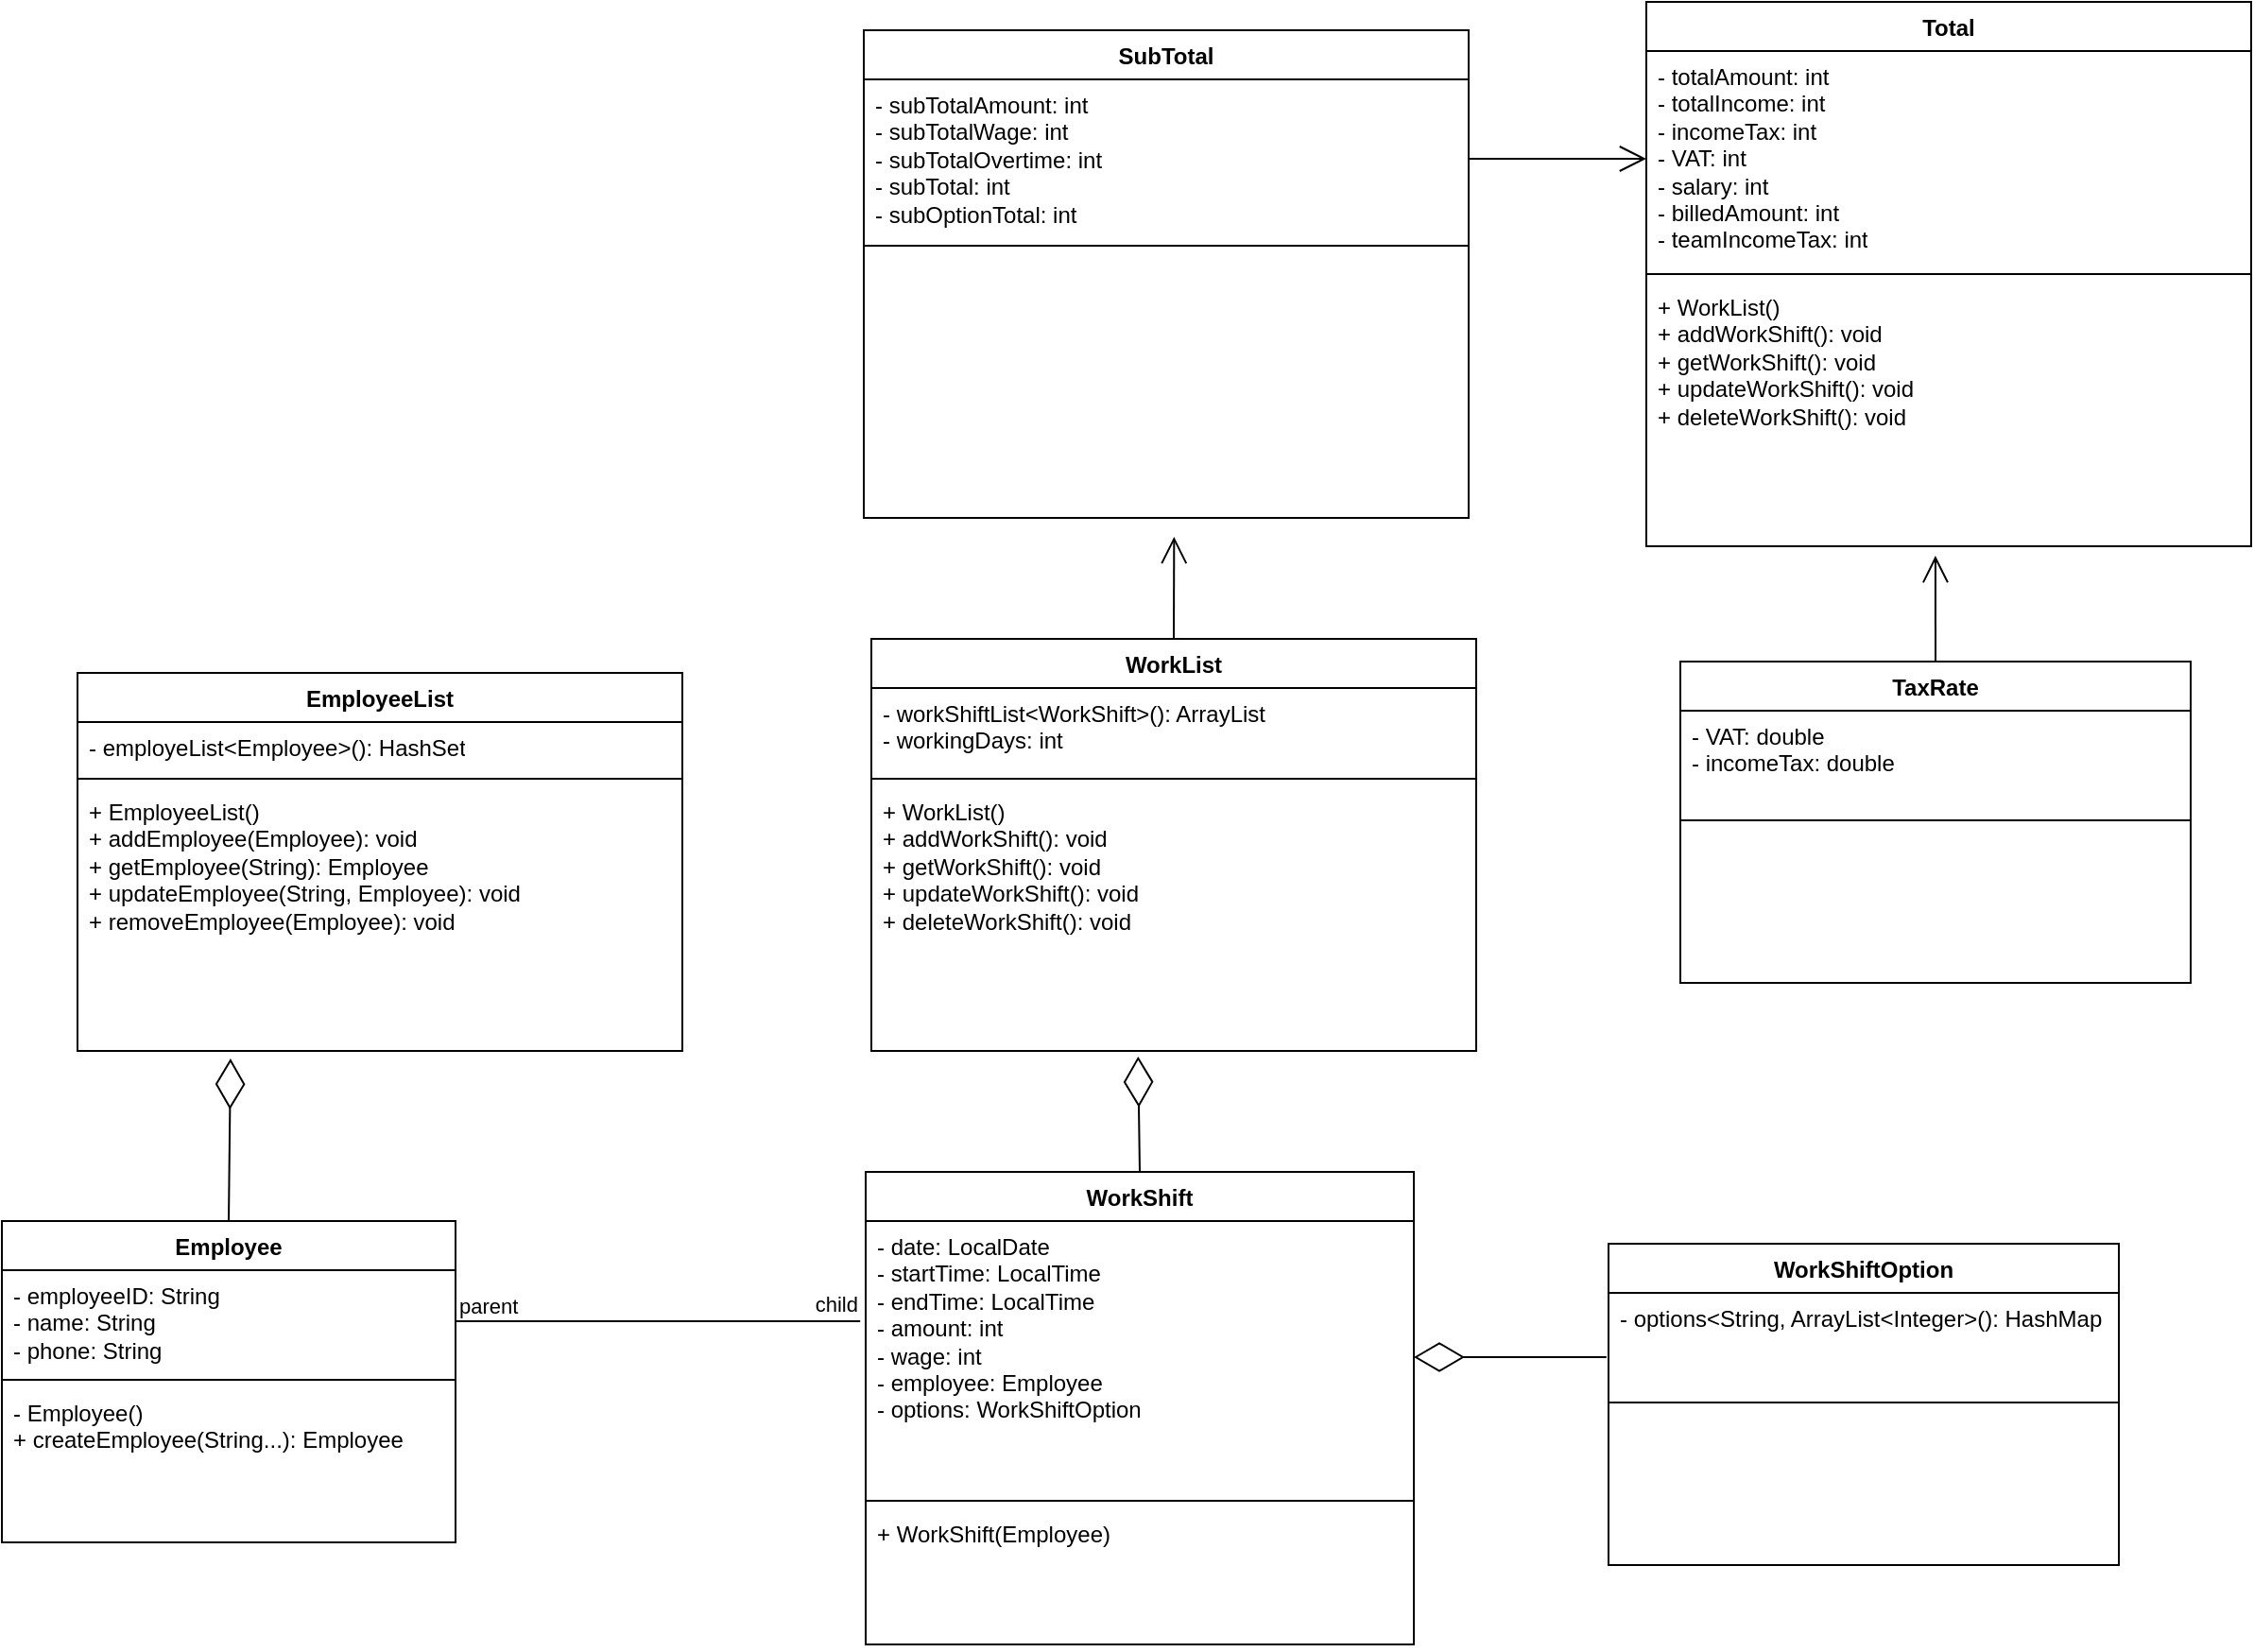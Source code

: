 <mxfile version="23.1.5" type="device">
  <diagram name="페이지-1" id="zpjcK3gLOIPXgqY-clQR">
    <mxGraphModel dx="800" dy="823" grid="1" gridSize="10" guides="1" tooltips="1" connect="1" arrows="1" fold="1" page="1" pageScale="1" pageWidth="850" pageHeight="1100" math="0" shadow="0">
      <root>
        <mxCell id="0" />
        <mxCell id="1" parent="0" />
        <mxCell id="_M7pWx5cGkFJa6dH3uoc-3" value="EmployeeList" style="swimlane;fontStyle=1;align=center;verticalAlign=top;childLayout=stackLayout;horizontal=1;startSize=26;horizontalStack=0;resizeParent=1;resizeParentMax=0;resizeLast=0;collapsible=1;marginBottom=0;whiteSpace=wrap;html=1;" vertex="1" parent="1">
          <mxGeometry x="100" y="410" width="320" height="200" as="geometry" />
        </mxCell>
        <mxCell id="_M7pWx5cGkFJa6dH3uoc-4" value="- employeList&amp;lt;Employee&amp;gt;(): HashSet" style="text;strokeColor=none;fillColor=none;align=left;verticalAlign=top;spacingLeft=4;spacingRight=4;overflow=hidden;rotatable=0;points=[[0,0.5],[1,0.5]];portConstraint=eastwest;whiteSpace=wrap;html=1;" vertex="1" parent="_M7pWx5cGkFJa6dH3uoc-3">
          <mxGeometry y="26" width="320" height="26" as="geometry" />
        </mxCell>
        <mxCell id="_M7pWx5cGkFJa6dH3uoc-5" value="" style="line;strokeWidth=1;fillColor=none;align=left;verticalAlign=middle;spacingTop=-1;spacingLeft=3;spacingRight=3;rotatable=0;labelPosition=right;points=[];portConstraint=eastwest;strokeColor=inherit;" vertex="1" parent="_M7pWx5cGkFJa6dH3uoc-3">
          <mxGeometry y="52" width="320" height="8" as="geometry" />
        </mxCell>
        <mxCell id="_M7pWx5cGkFJa6dH3uoc-6" value="+ EmployeeList()&lt;br&gt;+ addEmployee(Employee): void&lt;br&gt;+ getEmployee(String): Employee&lt;br&gt;+ updateEmployee(String, Employee): void&lt;br&gt;+ removeEmployee(Employee): void" style="text;strokeColor=none;fillColor=none;align=left;verticalAlign=top;spacingLeft=4;spacingRight=4;overflow=hidden;rotatable=0;points=[[0,0.5],[1,0.5]];portConstraint=eastwest;whiteSpace=wrap;html=1;" vertex="1" parent="_M7pWx5cGkFJa6dH3uoc-3">
          <mxGeometry y="60" width="320" height="140" as="geometry" />
        </mxCell>
        <mxCell id="_M7pWx5cGkFJa6dH3uoc-7" value="Employee" style="swimlane;fontStyle=1;align=center;verticalAlign=top;childLayout=stackLayout;horizontal=1;startSize=26;horizontalStack=0;resizeParent=1;resizeParentMax=0;resizeLast=0;collapsible=1;marginBottom=0;whiteSpace=wrap;html=1;" vertex="1" parent="1">
          <mxGeometry x="60" y="700" width="240" height="170" as="geometry" />
        </mxCell>
        <mxCell id="_M7pWx5cGkFJa6dH3uoc-8" value="- employeeID: String&lt;br&gt;- name: String&lt;br&gt;- phone: String" style="text;strokeColor=none;fillColor=none;align=left;verticalAlign=top;spacingLeft=4;spacingRight=4;overflow=hidden;rotatable=0;points=[[0,0.5],[1,0.5]];portConstraint=eastwest;whiteSpace=wrap;html=1;" vertex="1" parent="_M7pWx5cGkFJa6dH3uoc-7">
          <mxGeometry y="26" width="240" height="54" as="geometry" />
        </mxCell>
        <mxCell id="_M7pWx5cGkFJa6dH3uoc-9" value="" style="line;strokeWidth=1;fillColor=none;align=left;verticalAlign=middle;spacingTop=-1;spacingLeft=3;spacingRight=3;rotatable=0;labelPosition=right;points=[];portConstraint=eastwest;strokeColor=inherit;" vertex="1" parent="_M7pWx5cGkFJa6dH3uoc-7">
          <mxGeometry y="80" width="240" height="8" as="geometry" />
        </mxCell>
        <mxCell id="_M7pWx5cGkFJa6dH3uoc-10" value="- Employee()&lt;br&gt;+ createEmployee(String...): Employee" style="text;strokeColor=none;fillColor=none;align=left;verticalAlign=top;spacingLeft=4;spacingRight=4;overflow=hidden;rotatable=0;points=[[0,0.5],[1,0.5]];portConstraint=eastwest;whiteSpace=wrap;html=1;" vertex="1" parent="_M7pWx5cGkFJa6dH3uoc-7">
          <mxGeometry y="88" width="240" height="82" as="geometry" />
        </mxCell>
        <mxCell id="_M7pWx5cGkFJa6dH3uoc-12" value="" style="endArrow=diamondThin;endFill=0;endSize=24;html=1;rounded=0;entryX=0.253;entryY=1.029;entryDx=0;entryDy=0;entryPerimeter=0;exitX=0.5;exitY=0;exitDx=0;exitDy=0;" edge="1" parent="1" source="_M7pWx5cGkFJa6dH3uoc-7" target="_M7pWx5cGkFJa6dH3uoc-6">
          <mxGeometry width="160" relative="1" as="geometry">
            <mxPoint x="360" y="820" as="sourcePoint" />
            <mxPoint x="520" y="820" as="targetPoint" />
          </mxGeometry>
        </mxCell>
        <mxCell id="_M7pWx5cGkFJa6dH3uoc-13" value="WorkShift" style="swimlane;fontStyle=1;align=center;verticalAlign=top;childLayout=stackLayout;horizontal=1;startSize=26;horizontalStack=0;resizeParent=1;resizeParentMax=0;resizeLast=0;collapsible=1;marginBottom=0;whiteSpace=wrap;html=1;" vertex="1" parent="1">
          <mxGeometry x="517" y="674" width="290" height="250" as="geometry" />
        </mxCell>
        <mxCell id="_M7pWx5cGkFJa6dH3uoc-14" value="- date: LocalDate&lt;br&gt;- startTime: LocalTime&lt;br&gt;- endTime: LocalTime&lt;br&gt;- amount: int&lt;br&gt;- wage: int&lt;br&gt;- employee: Employee&lt;br&gt;- options: WorkShiftOption" style="text;strokeColor=none;fillColor=none;align=left;verticalAlign=top;spacingLeft=4;spacingRight=4;overflow=hidden;rotatable=0;points=[[0,0.5],[1,0.5]];portConstraint=eastwest;whiteSpace=wrap;html=1;" vertex="1" parent="_M7pWx5cGkFJa6dH3uoc-13">
          <mxGeometry y="26" width="290" height="144" as="geometry" />
        </mxCell>
        <mxCell id="_M7pWx5cGkFJa6dH3uoc-15" value="" style="line;strokeWidth=1;fillColor=none;align=left;verticalAlign=middle;spacingTop=-1;spacingLeft=3;spacingRight=3;rotatable=0;labelPosition=right;points=[];portConstraint=eastwest;strokeColor=inherit;" vertex="1" parent="_M7pWx5cGkFJa6dH3uoc-13">
          <mxGeometry y="170" width="290" height="8" as="geometry" />
        </mxCell>
        <mxCell id="_M7pWx5cGkFJa6dH3uoc-16" value="+ WorkShift(Employee)&lt;div&gt;&lt;br/&gt;&lt;/div&gt;" style="text;strokeColor=none;fillColor=none;align=left;verticalAlign=top;spacingLeft=4;spacingRight=4;overflow=hidden;rotatable=0;points=[[0,0.5],[1,0.5]];portConstraint=eastwest;whiteSpace=wrap;html=1;" vertex="1" parent="_M7pWx5cGkFJa6dH3uoc-13">
          <mxGeometry y="178" width="290" height="72" as="geometry" />
        </mxCell>
        <mxCell id="_M7pWx5cGkFJa6dH3uoc-17" value="" style="endArrow=none;html=1;edgeStyle=orthogonalEdgeStyle;rounded=0;exitX=1;exitY=0.5;exitDx=0;exitDy=0;entryX=-0.01;entryY=0.368;entryDx=0;entryDy=0;entryPerimeter=0;" edge="1" parent="1" source="_M7pWx5cGkFJa6dH3uoc-8" target="_M7pWx5cGkFJa6dH3uoc-14">
          <mxGeometry relative="1" as="geometry">
            <mxPoint x="360" y="820" as="sourcePoint" />
            <mxPoint x="520" y="820" as="targetPoint" />
          </mxGeometry>
        </mxCell>
        <mxCell id="_M7pWx5cGkFJa6dH3uoc-18" value="parent" style="edgeLabel;resizable=0;html=1;align=left;verticalAlign=bottom;" connectable="0" vertex="1" parent="_M7pWx5cGkFJa6dH3uoc-17">
          <mxGeometry x="-1" relative="1" as="geometry" />
        </mxCell>
        <mxCell id="_M7pWx5cGkFJa6dH3uoc-19" value="child" style="edgeLabel;resizable=0;html=1;align=right;verticalAlign=bottom;" connectable="0" vertex="1" parent="_M7pWx5cGkFJa6dH3uoc-17">
          <mxGeometry x="1" relative="1" as="geometry" />
        </mxCell>
        <mxCell id="_M7pWx5cGkFJa6dH3uoc-20" value="WorkList" style="swimlane;fontStyle=1;align=center;verticalAlign=top;childLayout=stackLayout;horizontal=1;startSize=26;horizontalStack=0;resizeParent=1;resizeParentMax=0;resizeLast=0;collapsible=1;marginBottom=0;whiteSpace=wrap;html=1;" vertex="1" parent="1">
          <mxGeometry x="520" y="392" width="320" height="218" as="geometry" />
        </mxCell>
        <mxCell id="_M7pWx5cGkFJa6dH3uoc-21" value="- workShiftList&amp;lt;WorkShift&amp;gt;(): ArrayList&lt;br&gt;- workingDays: int" style="text;strokeColor=none;fillColor=none;align=left;verticalAlign=top;spacingLeft=4;spacingRight=4;overflow=hidden;rotatable=0;points=[[0,0.5],[1,0.5]];portConstraint=eastwest;whiteSpace=wrap;html=1;" vertex="1" parent="_M7pWx5cGkFJa6dH3uoc-20">
          <mxGeometry y="26" width="320" height="44" as="geometry" />
        </mxCell>
        <mxCell id="_M7pWx5cGkFJa6dH3uoc-22" value="" style="line;strokeWidth=1;fillColor=none;align=left;verticalAlign=middle;spacingTop=-1;spacingLeft=3;spacingRight=3;rotatable=0;labelPosition=right;points=[];portConstraint=eastwest;strokeColor=inherit;" vertex="1" parent="_M7pWx5cGkFJa6dH3uoc-20">
          <mxGeometry y="70" width="320" height="8" as="geometry" />
        </mxCell>
        <mxCell id="_M7pWx5cGkFJa6dH3uoc-23" value="+ WorkList()&lt;br&gt;+ addWorkShift(): void&lt;br&gt;+ getWorkShift(): void&lt;br&gt;+ updateWorkShift(): void&lt;br&gt;+ deleteWorkShift(): void" style="text;strokeColor=none;fillColor=none;align=left;verticalAlign=top;spacingLeft=4;spacingRight=4;overflow=hidden;rotatable=0;points=[[0,0.5],[1,0.5]];portConstraint=eastwest;whiteSpace=wrap;html=1;" vertex="1" parent="_M7pWx5cGkFJa6dH3uoc-20">
          <mxGeometry y="78" width="320" height="140" as="geometry" />
        </mxCell>
        <mxCell id="_M7pWx5cGkFJa6dH3uoc-24" value="" style="endArrow=diamondThin;endFill=0;endSize=24;html=1;rounded=0;entryX=0.441;entryY=1.021;entryDx=0;entryDy=0;entryPerimeter=0;exitX=0.5;exitY=0;exitDx=0;exitDy=0;" edge="1" parent="1" source="_M7pWx5cGkFJa6dH3uoc-13" target="_M7pWx5cGkFJa6dH3uoc-23">
          <mxGeometry width="160" relative="1" as="geometry">
            <mxPoint x="360" y="820" as="sourcePoint" />
            <mxPoint x="520" y="820" as="targetPoint" />
          </mxGeometry>
        </mxCell>
        <mxCell id="_M7pWx5cGkFJa6dH3uoc-25" value="WorkShiftOption" style="swimlane;fontStyle=1;align=center;verticalAlign=top;childLayout=stackLayout;horizontal=1;startSize=26;horizontalStack=0;resizeParent=1;resizeParentMax=0;resizeLast=0;collapsible=1;marginBottom=0;whiteSpace=wrap;html=1;" vertex="1" parent="1">
          <mxGeometry x="910" y="712" width="270" height="170" as="geometry" />
        </mxCell>
        <mxCell id="_M7pWx5cGkFJa6dH3uoc-26" value="&lt;div&gt;- options&amp;lt;String, ArrayList&amp;lt;Integer&amp;gt;(): HashMap&lt;/div&gt;" style="text;strokeColor=none;fillColor=none;align=left;verticalAlign=top;spacingLeft=4;spacingRight=4;overflow=hidden;rotatable=0;points=[[0,0.5],[1,0.5]];portConstraint=eastwest;whiteSpace=wrap;html=1;" vertex="1" parent="_M7pWx5cGkFJa6dH3uoc-25">
          <mxGeometry y="26" width="270" height="54" as="geometry" />
        </mxCell>
        <mxCell id="_M7pWx5cGkFJa6dH3uoc-27" value="" style="line;strokeWidth=1;fillColor=none;align=left;verticalAlign=middle;spacingTop=-1;spacingLeft=3;spacingRight=3;rotatable=0;labelPosition=right;points=[];portConstraint=eastwest;strokeColor=inherit;" vertex="1" parent="_M7pWx5cGkFJa6dH3uoc-25">
          <mxGeometry y="80" width="270" height="8" as="geometry" />
        </mxCell>
        <mxCell id="_M7pWx5cGkFJa6dH3uoc-28" value="&lt;div&gt;&lt;br/&gt;&lt;/div&gt;" style="text;strokeColor=none;fillColor=none;align=left;verticalAlign=top;spacingLeft=4;spacingRight=4;overflow=hidden;rotatable=0;points=[[0,0.5],[1,0.5]];portConstraint=eastwest;whiteSpace=wrap;html=1;" vertex="1" parent="_M7pWx5cGkFJa6dH3uoc-25">
          <mxGeometry y="88" width="270" height="82" as="geometry" />
        </mxCell>
        <mxCell id="_M7pWx5cGkFJa6dH3uoc-33" value="" style="endArrow=diamondThin;endFill=0;endSize=24;html=1;rounded=0;entryX=1;entryY=0.5;entryDx=0;entryDy=0;exitX=-0.004;exitY=0.63;exitDx=0;exitDy=0;exitPerimeter=0;" edge="1" parent="1" source="_M7pWx5cGkFJa6dH3uoc-26" target="_M7pWx5cGkFJa6dH3uoc-14">
          <mxGeometry width="160" relative="1" as="geometry">
            <mxPoint x="630" y="820" as="sourcePoint" />
            <mxPoint x="790" y="820" as="targetPoint" />
          </mxGeometry>
        </mxCell>
        <mxCell id="_M7pWx5cGkFJa6dH3uoc-34" value="SubTotal" style="swimlane;fontStyle=1;align=center;verticalAlign=top;childLayout=stackLayout;horizontal=1;startSize=26;horizontalStack=0;resizeParent=1;resizeParentMax=0;resizeLast=0;collapsible=1;marginBottom=0;whiteSpace=wrap;html=1;" vertex="1" parent="1">
          <mxGeometry x="516" y="70" width="320" height="258" as="geometry" />
        </mxCell>
        <mxCell id="_M7pWx5cGkFJa6dH3uoc-35" value="- subTotalAmount: int&lt;br&gt;- subTotalWage: int&lt;div&gt;- subTotalOvertime: int&lt;/div&gt;&lt;div&gt;- subTotal: int&lt;/div&gt;&lt;div&gt;- subOptionTotal: int&lt;/div&gt;" style="text;strokeColor=none;fillColor=none;align=left;verticalAlign=top;spacingLeft=4;spacingRight=4;overflow=hidden;rotatable=0;points=[[0,0.5],[1,0.5]];portConstraint=eastwest;whiteSpace=wrap;html=1;" vertex="1" parent="_M7pWx5cGkFJa6dH3uoc-34">
          <mxGeometry y="26" width="320" height="84" as="geometry" />
        </mxCell>
        <mxCell id="_M7pWx5cGkFJa6dH3uoc-36" value="" style="line;strokeWidth=1;fillColor=none;align=left;verticalAlign=middle;spacingTop=-1;spacingLeft=3;spacingRight=3;rotatable=0;labelPosition=right;points=[];portConstraint=eastwest;strokeColor=inherit;" vertex="1" parent="_M7pWx5cGkFJa6dH3uoc-34">
          <mxGeometry y="110" width="320" height="8" as="geometry" />
        </mxCell>
        <mxCell id="_M7pWx5cGkFJa6dH3uoc-37" value="&lt;div&gt;&lt;br/&gt;&lt;/div&gt;" style="text;strokeColor=none;fillColor=none;align=left;verticalAlign=top;spacingLeft=4;spacingRight=4;overflow=hidden;rotatable=0;points=[[0,0.5],[1,0.5]];portConstraint=eastwest;whiteSpace=wrap;html=1;" vertex="1" parent="_M7pWx5cGkFJa6dH3uoc-34">
          <mxGeometry y="118" width="320" height="140" as="geometry" />
        </mxCell>
        <mxCell id="_M7pWx5cGkFJa6dH3uoc-38" value="" style="endArrow=open;endFill=1;endSize=12;html=1;rounded=0;entryX=0.513;entryY=1.071;entryDx=0;entryDy=0;entryPerimeter=0;exitX=0.5;exitY=0;exitDx=0;exitDy=0;" edge="1" parent="1" source="_M7pWx5cGkFJa6dH3uoc-20" target="_M7pWx5cGkFJa6dH3uoc-37">
          <mxGeometry width="160" relative="1" as="geometry">
            <mxPoint x="630" y="490" as="sourcePoint" />
            <mxPoint x="790" y="490" as="targetPoint" />
          </mxGeometry>
        </mxCell>
        <mxCell id="_M7pWx5cGkFJa6dH3uoc-39" value="Total" style="swimlane;fontStyle=1;align=center;verticalAlign=top;childLayout=stackLayout;horizontal=1;startSize=26;horizontalStack=0;resizeParent=1;resizeParentMax=0;resizeLast=0;collapsible=1;marginBottom=0;whiteSpace=wrap;html=1;" vertex="1" parent="1">
          <mxGeometry x="930" y="55" width="320" height="288" as="geometry" />
        </mxCell>
        <mxCell id="_M7pWx5cGkFJa6dH3uoc-40" value="- totalAmount: int&lt;br&gt;- totalIncome: int&lt;br&gt;- incomeTax: int&lt;br&gt;- VAT: int&lt;br&gt;- salary: int&lt;br&gt;- billedAmount: int&lt;br&gt;- teamIncomeTax: int" style="text;strokeColor=none;fillColor=none;align=left;verticalAlign=top;spacingLeft=4;spacingRight=4;overflow=hidden;rotatable=0;points=[[0,0.5],[1,0.5]];portConstraint=eastwest;whiteSpace=wrap;html=1;" vertex="1" parent="_M7pWx5cGkFJa6dH3uoc-39">
          <mxGeometry y="26" width="320" height="114" as="geometry" />
        </mxCell>
        <mxCell id="_M7pWx5cGkFJa6dH3uoc-41" value="" style="line;strokeWidth=1;fillColor=none;align=left;verticalAlign=middle;spacingTop=-1;spacingLeft=3;spacingRight=3;rotatable=0;labelPosition=right;points=[];portConstraint=eastwest;strokeColor=inherit;" vertex="1" parent="_M7pWx5cGkFJa6dH3uoc-39">
          <mxGeometry y="140" width="320" height="8" as="geometry" />
        </mxCell>
        <mxCell id="_M7pWx5cGkFJa6dH3uoc-42" value="+ WorkList()&lt;br&gt;+ addWorkShift(): void&lt;br&gt;+ getWorkShift(): void&lt;br&gt;+ updateWorkShift(): void&lt;br&gt;+ deleteWorkShift(): void" style="text;strokeColor=none;fillColor=none;align=left;verticalAlign=top;spacingLeft=4;spacingRight=4;overflow=hidden;rotatable=0;points=[[0,0.5],[1,0.5]];portConstraint=eastwest;whiteSpace=wrap;html=1;" vertex="1" parent="_M7pWx5cGkFJa6dH3uoc-39">
          <mxGeometry y="148" width="320" height="140" as="geometry" />
        </mxCell>
        <mxCell id="_M7pWx5cGkFJa6dH3uoc-44" value="TaxRate" style="swimlane;fontStyle=1;align=center;verticalAlign=top;childLayout=stackLayout;horizontal=1;startSize=26;horizontalStack=0;resizeParent=1;resizeParentMax=0;resizeLast=0;collapsible=1;marginBottom=0;whiteSpace=wrap;html=1;" vertex="1" parent="1">
          <mxGeometry x="948" y="404" width="270" height="170" as="geometry" />
        </mxCell>
        <mxCell id="_M7pWx5cGkFJa6dH3uoc-45" value="&lt;div&gt;- VAT: double&lt;/div&gt;&lt;div&gt;- incomeTax: double&lt;/div&gt;" style="text;strokeColor=none;fillColor=none;align=left;verticalAlign=top;spacingLeft=4;spacingRight=4;overflow=hidden;rotatable=0;points=[[0,0.5],[1,0.5]];portConstraint=eastwest;whiteSpace=wrap;html=1;" vertex="1" parent="_M7pWx5cGkFJa6dH3uoc-44">
          <mxGeometry y="26" width="270" height="54" as="geometry" />
        </mxCell>
        <mxCell id="_M7pWx5cGkFJa6dH3uoc-46" value="" style="line;strokeWidth=1;fillColor=none;align=left;verticalAlign=middle;spacingTop=-1;spacingLeft=3;spacingRight=3;rotatable=0;labelPosition=right;points=[];portConstraint=eastwest;strokeColor=inherit;" vertex="1" parent="_M7pWx5cGkFJa6dH3uoc-44">
          <mxGeometry y="80" width="270" height="8" as="geometry" />
        </mxCell>
        <mxCell id="_M7pWx5cGkFJa6dH3uoc-47" value="&lt;div&gt;&lt;br/&gt;&lt;/div&gt;" style="text;strokeColor=none;fillColor=none;align=left;verticalAlign=top;spacingLeft=4;spacingRight=4;overflow=hidden;rotatable=0;points=[[0,0.5],[1,0.5]];portConstraint=eastwest;whiteSpace=wrap;html=1;" vertex="1" parent="_M7pWx5cGkFJa6dH3uoc-44">
          <mxGeometry y="88" width="270" height="82" as="geometry" />
        </mxCell>
        <mxCell id="_M7pWx5cGkFJa6dH3uoc-48" value="" style="endArrow=open;endFill=1;endSize=12;html=1;rounded=0;entryX=0;entryY=0.5;entryDx=0;entryDy=0;exitX=1;exitY=0.5;exitDx=0;exitDy=0;" edge="1" parent="1" source="_M7pWx5cGkFJa6dH3uoc-35" target="_M7pWx5cGkFJa6dH3uoc-40">
          <mxGeometry width="160" relative="1" as="geometry">
            <mxPoint x="780" y="410" as="sourcePoint" />
            <mxPoint x="780" y="338" as="targetPoint" />
          </mxGeometry>
        </mxCell>
        <mxCell id="_M7pWx5cGkFJa6dH3uoc-49" value="" style="endArrow=open;endFill=1;endSize=12;html=1;rounded=0;entryX=0.478;entryY=1.036;entryDx=0;entryDy=0;entryPerimeter=0;exitX=0.5;exitY=0;exitDx=0;exitDy=0;" edge="1" parent="1" source="_M7pWx5cGkFJa6dH3uoc-44" target="_M7pWx5cGkFJa6dH3uoc-42">
          <mxGeometry width="160" relative="1" as="geometry">
            <mxPoint x="840" y="415.06" as="sourcePoint" />
            <mxPoint x="840" y="343.06" as="targetPoint" />
          </mxGeometry>
        </mxCell>
      </root>
    </mxGraphModel>
  </diagram>
</mxfile>
